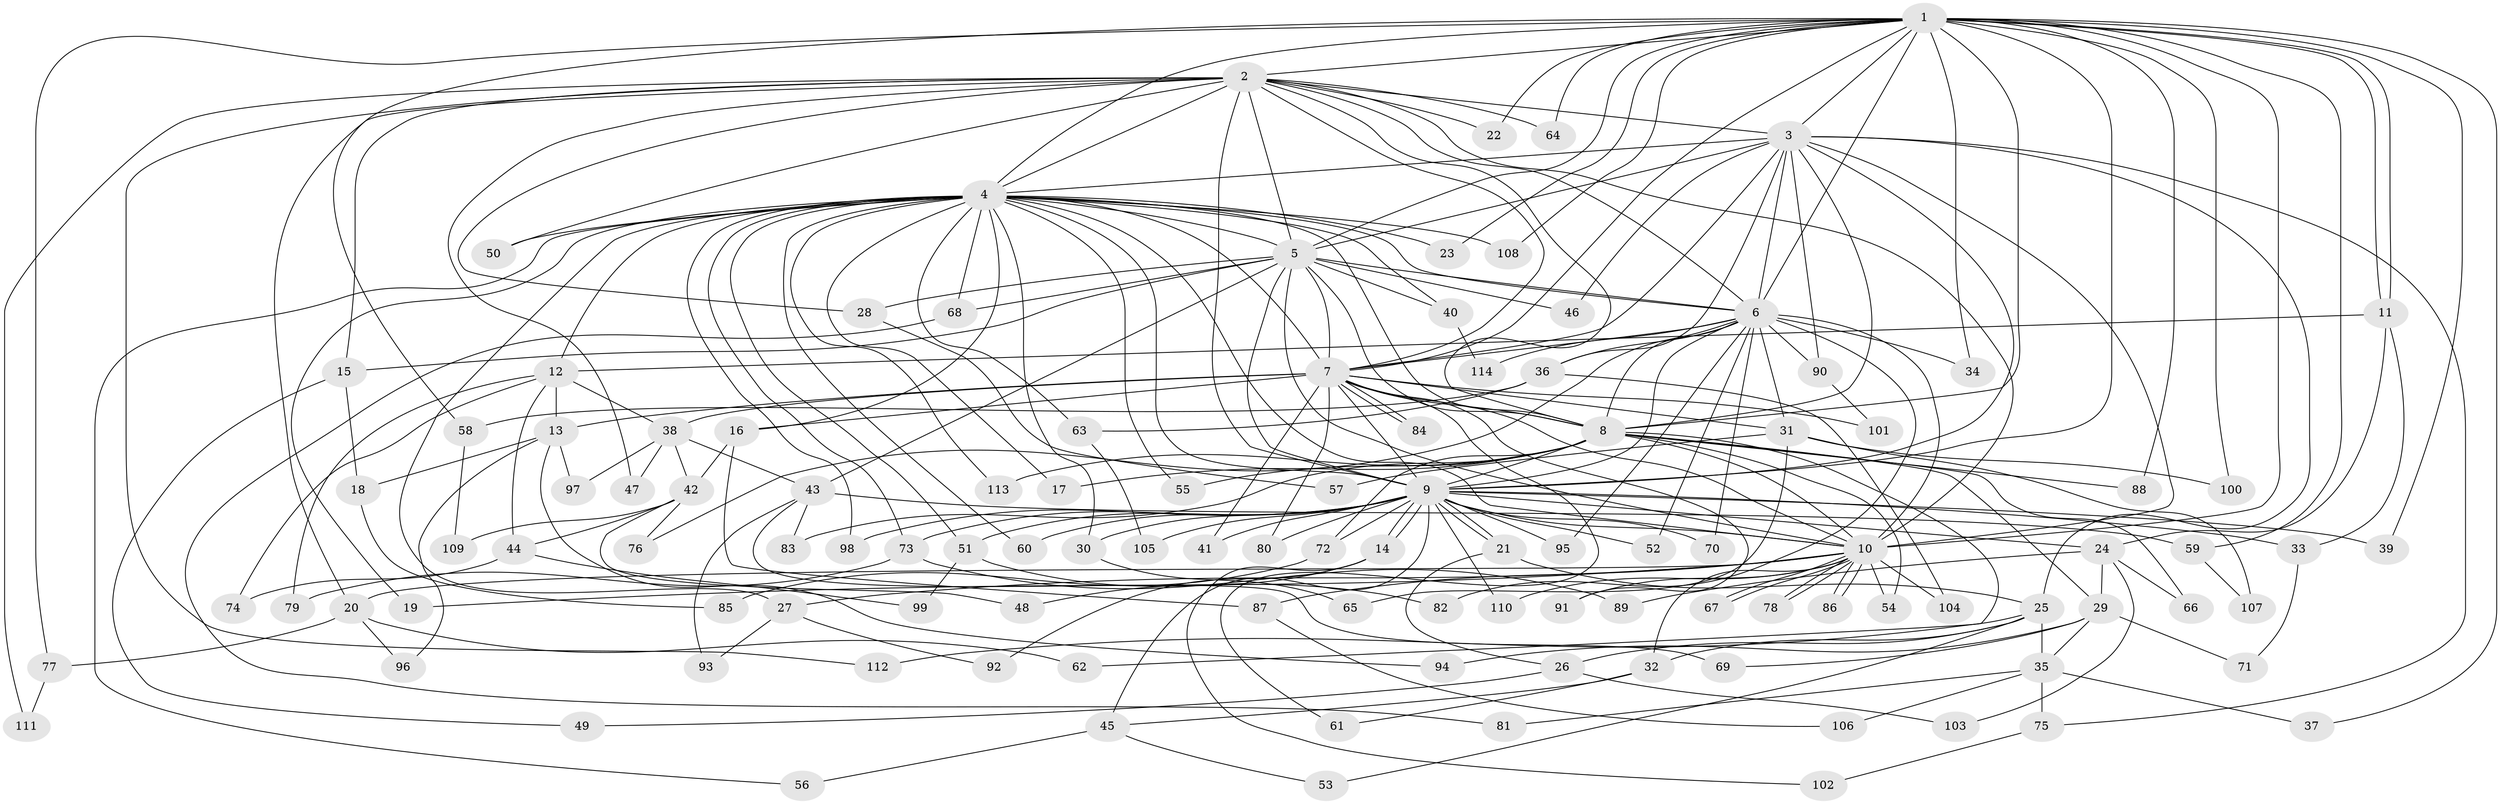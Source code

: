 // coarse degree distribution, {19: 0.014492753623188406, 14: 0.028985507246376812, 21: 0.014492753623188406, 34: 0.014492753623188406, 11: 0.014492753623188406, 4: 0.10144927536231885, 7: 0.07246376811594203, 5: 0.014492753623188406, 3: 0.10144927536231885, 1: 0.08695652173913043, 6: 0.028985507246376812, 8: 0.014492753623188406, 2: 0.4927536231884058}
// Generated by graph-tools (version 1.1) at 2025/49/03/04/25 22:49:56]
// undirected, 114 vertices, 253 edges
graph export_dot {
  node [color=gray90,style=filled];
  1;
  2;
  3;
  4;
  5;
  6;
  7;
  8;
  9;
  10;
  11;
  12;
  13;
  14;
  15;
  16;
  17;
  18;
  19;
  20;
  21;
  22;
  23;
  24;
  25;
  26;
  27;
  28;
  29;
  30;
  31;
  32;
  33;
  34;
  35;
  36;
  37;
  38;
  39;
  40;
  41;
  42;
  43;
  44;
  45;
  46;
  47;
  48;
  49;
  50;
  51;
  52;
  53;
  54;
  55;
  56;
  57;
  58;
  59;
  60;
  61;
  62;
  63;
  64;
  65;
  66;
  67;
  68;
  69;
  70;
  71;
  72;
  73;
  74;
  75;
  76;
  77;
  78;
  79;
  80;
  81;
  82;
  83;
  84;
  85;
  86;
  87;
  88;
  89;
  90;
  91;
  92;
  93;
  94;
  95;
  96;
  97;
  98;
  99;
  100;
  101;
  102;
  103;
  104;
  105;
  106;
  107;
  108;
  109;
  110;
  111;
  112;
  113;
  114;
  1 -- 2;
  1 -- 3;
  1 -- 4;
  1 -- 5;
  1 -- 6;
  1 -- 7;
  1 -- 8;
  1 -- 9;
  1 -- 10;
  1 -- 11;
  1 -- 11;
  1 -- 22;
  1 -- 23;
  1 -- 34;
  1 -- 37;
  1 -- 39;
  1 -- 58;
  1 -- 59;
  1 -- 64;
  1 -- 77;
  1 -- 88;
  1 -- 100;
  1 -- 108;
  2 -- 3;
  2 -- 4;
  2 -- 5;
  2 -- 6;
  2 -- 7;
  2 -- 8;
  2 -- 9;
  2 -- 10;
  2 -- 15;
  2 -- 20;
  2 -- 22;
  2 -- 28;
  2 -- 47;
  2 -- 50;
  2 -- 64;
  2 -- 111;
  2 -- 112;
  3 -- 4;
  3 -- 5;
  3 -- 6;
  3 -- 7;
  3 -- 8;
  3 -- 9;
  3 -- 10;
  3 -- 25;
  3 -- 36;
  3 -- 46;
  3 -- 75;
  3 -- 90;
  4 -- 5;
  4 -- 6;
  4 -- 7;
  4 -- 8;
  4 -- 9;
  4 -- 10;
  4 -- 12;
  4 -- 16;
  4 -- 17;
  4 -- 19;
  4 -- 23;
  4 -- 27;
  4 -- 30;
  4 -- 40;
  4 -- 50;
  4 -- 51;
  4 -- 55;
  4 -- 56;
  4 -- 60;
  4 -- 63;
  4 -- 68;
  4 -- 73;
  4 -- 98;
  4 -- 108;
  4 -- 113;
  5 -- 6;
  5 -- 7;
  5 -- 8;
  5 -- 9;
  5 -- 10;
  5 -- 15;
  5 -- 28;
  5 -- 40;
  5 -- 43;
  5 -- 46;
  5 -- 68;
  6 -- 7;
  6 -- 8;
  6 -- 9;
  6 -- 10;
  6 -- 31;
  6 -- 34;
  6 -- 36;
  6 -- 52;
  6 -- 70;
  6 -- 76;
  6 -- 82;
  6 -- 90;
  6 -- 95;
  6 -- 114;
  7 -- 8;
  7 -- 9;
  7 -- 10;
  7 -- 13;
  7 -- 16;
  7 -- 31;
  7 -- 38;
  7 -- 41;
  7 -- 61;
  7 -- 80;
  7 -- 84;
  7 -- 84;
  7 -- 91;
  7 -- 101;
  8 -- 9;
  8 -- 10;
  8 -- 17;
  8 -- 29;
  8 -- 54;
  8 -- 55;
  8 -- 62;
  8 -- 66;
  8 -- 72;
  8 -- 83;
  8 -- 88;
  8 -- 113;
  9 -- 10;
  9 -- 14;
  9 -- 14;
  9 -- 21;
  9 -- 21;
  9 -- 24;
  9 -- 30;
  9 -- 33;
  9 -- 39;
  9 -- 41;
  9 -- 45;
  9 -- 51;
  9 -- 52;
  9 -- 60;
  9 -- 70;
  9 -- 72;
  9 -- 73;
  9 -- 80;
  9 -- 95;
  9 -- 98;
  9 -- 105;
  9 -- 110;
  10 -- 19;
  10 -- 20;
  10 -- 27;
  10 -- 32;
  10 -- 54;
  10 -- 67;
  10 -- 67;
  10 -- 78;
  10 -- 78;
  10 -- 86;
  10 -- 86;
  10 -- 87;
  10 -- 91;
  10 -- 104;
  10 -- 110;
  11 -- 12;
  11 -- 24;
  11 -- 33;
  12 -- 13;
  12 -- 38;
  12 -- 44;
  12 -- 74;
  12 -- 79;
  13 -- 18;
  13 -- 94;
  13 -- 96;
  13 -- 97;
  14 -- 48;
  14 -- 92;
  14 -- 102;
  15 -- 18;
  15 -- 49;
  16 -- 42;
  16 -- 87;
  18 -- 85;
  20 -- 62;
  20 -- 77;
  20 -- 96;
  21 -- 25;
  21 -- 26;
  24 -- 29;
  24 -- 66;
  24 -- 89;
  24 -- 103;
  25 -- 26;
  25 -- 32;
  25 -- 35;
  25 -- 53;
  25 -- 112;
  26 -- 49;
  26 -- 103;
  27 -- 92;
  27 -- 93;
  28 -- 57;
  29 -- 35;
  29 -- 69;
  29 -- 71;
  29 -- 94;
  30 -- 65;
  31 -- 57;
  31 -- 65;
  31 -- 100;
  31 -- 107;
  32 -- 45;
  32 -- 61;
  33 -- 71;
  35 -- 37;
  35 -- 75;
  35 -- 81;
  35 -- 106;
  36 -- 58;
  36 -- 63;
  36 -- 104;
  38 -- 42;
  38 -- 43;
  38 -- 47;
  38 -- 97;
  40 -- 114;
  42 -- 44;
  42 -- 48;
  42 -- 76;
  42 -- 109;
  43 -- 59;
  43 -- 69;
  43 -- 83;
  43 -- 93;
  44 -- 74;
  44 -- 99;
  45 -- 53;
  45 -- 56;
  51 -- 82;
  51 -- 99;
  58 -- 109;
  59 -- 107;
  63 -- 105;
  68 -- 81;
  72 -- 85;
  73 -- 79;
  73 -- 89;
  75 -- 102;
  77 -- 111;
  87 -- 106;
  90 -- 101;
}
